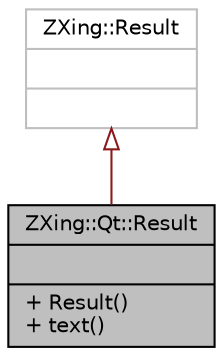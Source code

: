 digraph "ZXing::Qt::Result"
{
 // INTERACTIVE_SVG=YES
 // LATEX_PDF_SIZE
  edge [fontname="Helvetica",fontsize="10",labelfontname="Helvetica",labelfontsize="10"];
  node [fontname="Helvetica",fontsize="10",shape=record];
  Node1 [label="{ZXing::Qt::Result\n||+ Result()\l+ text()\l}",height=0.2,width=0.4,color="black", fillcolor="grey75", style="filled", fontcolor="black",tooltip="Encapsulates the result of decoding a barcode within an image."];
  Node2 -> Node1 [dir="back",color="firebrick4",fontsize="10",style="solid",arrowtail="onormal",fontname="Helvetica"];
  Node2 [label="{ZXing::Result\n||}",height=0.2,width=0.4,color="grey75", fillcolor="white", style="filled",tooltip=" "];
}
